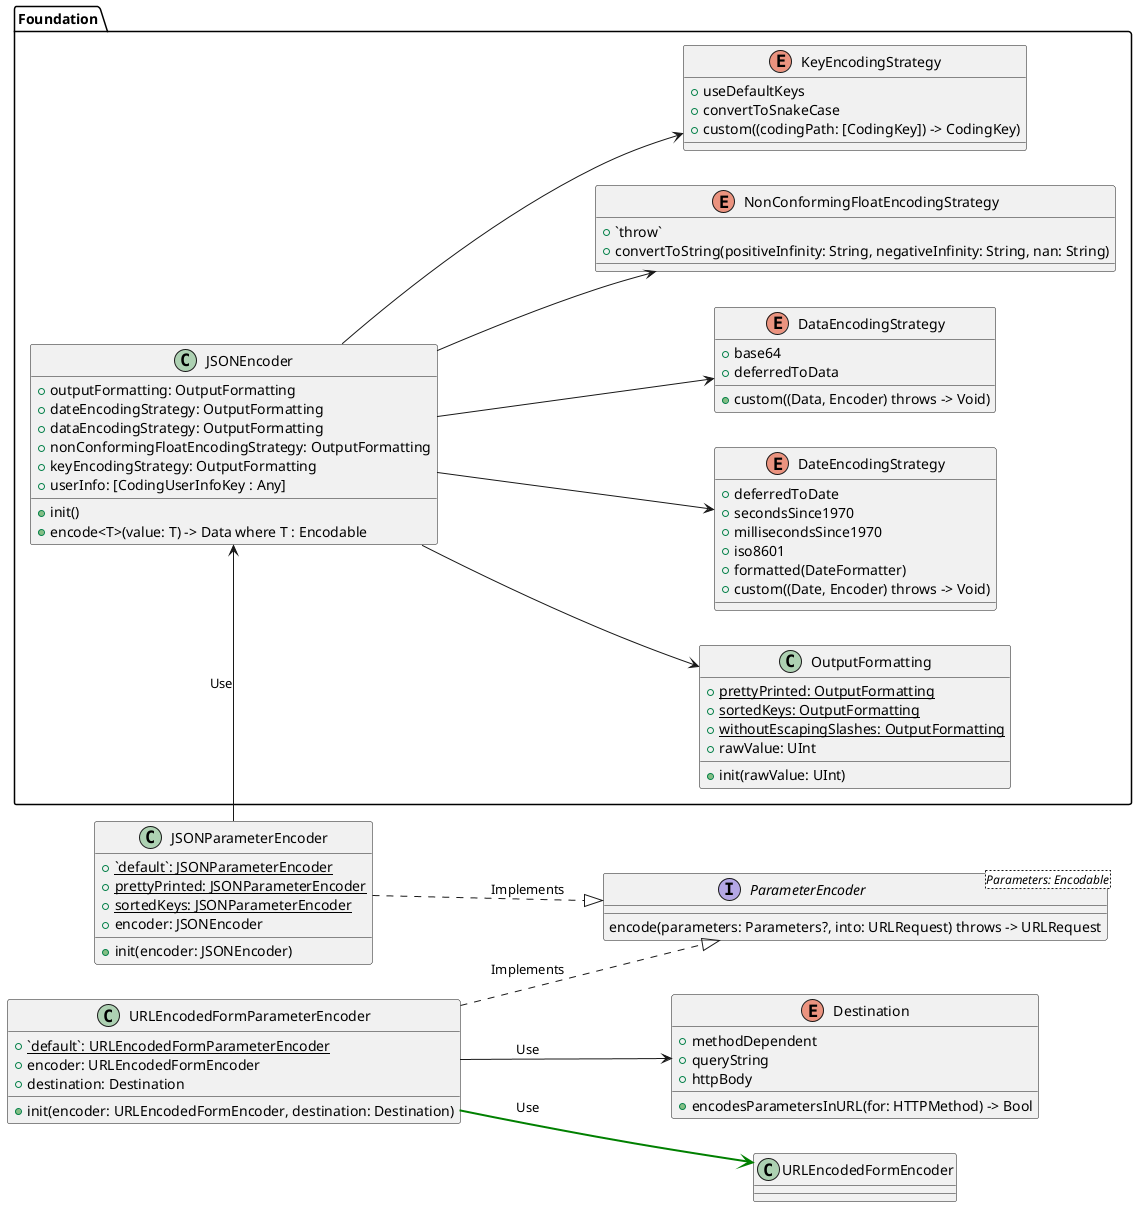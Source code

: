 @startuml Alamofire-ParameterEncoder

interface ParameterEncoder<Parameters: Encodable> {
    encode(parameters: Parameters?, into: URLRequest) throws -> URLRequest
}

class JSONParameterEncoder {
    + {static} `default`: JSONParameterEncoder
    + {static} prettyPrinted: JSONParameterEncoder
    + {static} sortedKeys: JSONParameterEncoder
    + encoder: JSONEncoder
    + init(encoder: JSONEncoder)
}

class URLEncodedFormParameterEncoder {
    + {static} `default`: URLEncodedFormParameterEncoder
    + encoder: URLEncodedFormEncoder
    + destination: Destination
    + init(encoder: URLEncodedFormEncoder, destination: Destination)
}

enum Destination {
    + methodDependent
    + queryString
    + httpBody
    + encodesParametersInURL(for: HTTPMethod) -> Bool
}

class URLEncodedFormEncoder {

}

URLEncodedFormParameterEncoder --> Destination: Use
URLEncodedFormParameterEncoder -[bold,#Green]-> URLEncodedFormEncoder: Use

' Foundation -> JSONEncoder
class Foundation.JSONEncoder {
    + outputFormatting: OutputFormatting
    + dateEncodingStrategy: OutputFormatting
    + dataEncodingStrategy: OutputFormatting
    + nonConformingFloatEncodingStrategy: OutputFormatting
    + keyEncodingStrategy: OutputFormatting
    + userInfo: [CodingUserInfoKey : Any]
    + init()
    + encode<T>(value: T) -> Data where T : Encodable
}

class Foundation.OutputFormatting {
    + {static} prettyPrinted: OutputFormatting
    + {static} sortedKeys: OutputFormatting
    + {static} withoutEscapingSlashes: OutputFormatting
    + rawValue: UInt
    + init(rawValue: UInt)
    
}

enum Foundation.DateEncodingStrategy {
    + deferredToDate
    + secondsSince1970
    + millisecondsSince1970
    + iso8601
    + {field} formatted(DateFormatter)
    + {field} custom((Date, Encoder) throws -> Void)
}

enum Foundation.DataEncodingStrategy {
    + base64
    + deferredToData
    + custom((Data, Encoder) throws -> Void)
}

enum Foundation.NonConformingFloatEncodingStrategy {
    + `throw`
    + {field} convertToString(positiveInfinity: String, negativeInfinity: String, nan: String)
}

enum Foundation.KeyEncodingStrategy {
    + useDefaultKeys
    + convertToSnakeCase
    + {field} custom((codingPath: [CodingKey]) -> CodingKey)
}

left to right direction

JSONParameterEncoder ..|> ParameterEncoder: Implements
URLEncodedFormParameterEncoder ..|> ParameterEncoder: Implements

JSONParameterEncoder -right-> Foundation.JSONEncoder: Use
Foundation.JSONEncoder --> Foundation.OutputFormatting
Foundation.JSONEncoder --> Foundation.DateEncodingStrategy
Foundation.JSONEncoder --> Foundation.DataEncodingStrategy
Foundation.JSONEncoder --> Foundation.NonConformingFloatEncodingStrategy
Foundation.JSONEncoder --> Foundation.KeyEncodingStrategy

@enduml